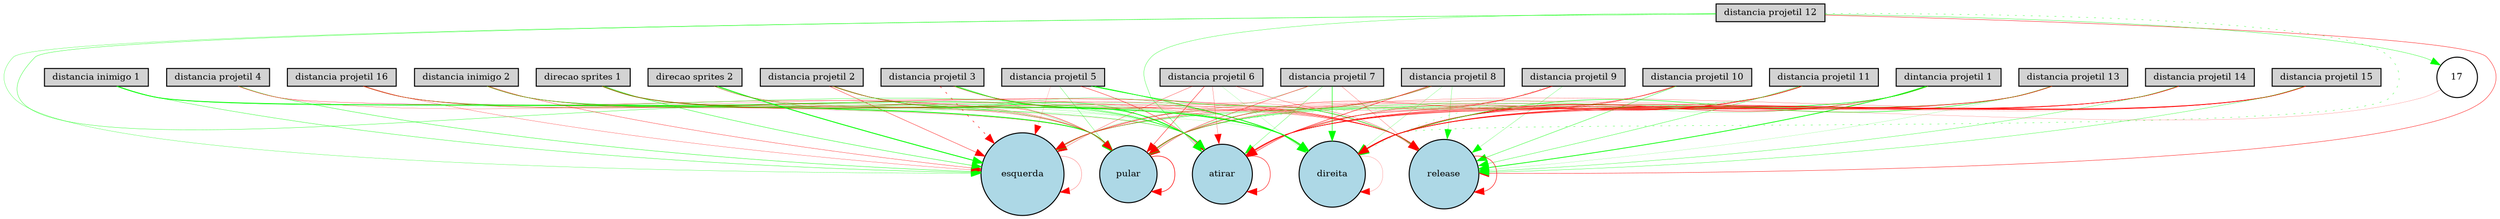 digraph {
	node [fontsize=9 height=0.2 shape=circle width=0.2]
	"dintancia projetil 1" [fillcolor=lightgray shape=box style=filled]
	"distancia projetil 2" [fillcolor=lightgray shape=box style=filled]
	"distancia projetil 3" [fillcolor=lightgray shape=box style=filled]
	"distancia projetil 4" [fillcolor=lightgray shape=box style=filled]
	"distancia projetil 5" [fillcolor=lightgray shape=box style=filled]
	"distancia projetil 6" [fillcolor=lightgray shape=box style=filled]
	"distancia projetil 7" [fillcolor=lightgray shape=box style=filled]
	"distancia projetil 8" [fillcolor=lightgray shape=box style=filled]
	"distancia projetil 9" [fillcolor=lightgray shape=box style=filled]
	"distancia projetil 10" [fillcolor=lightgray shape=box style=filled]
	"distancia projetil 11" [fillcolor=lightgray shape=box style=filled]
	"distancia projetil 12" [fillcolor=lightgray shape=box style=filled]
	"distancia projetil 13" [fillcolor=lightgray shape=box style=filled]
	"distancia projetil 14" [fillcolor=lightgray shape=box style=filled]
	"distancia projetil 15" [fillcolor=lightgray shape=box style=filled]
	"distancia projetil 16" [fillcolor=lightgray shape=box style=filled]
	"distancia inimigo 1" [fillcolor=lightgray shape=box style=filled]
	"distancia inimigo 2" [fillcolor=lightgray shape=box style=filled]
	"direcao sprites 1" [fillcolor=lightgray shape=box style=filled]
	"direcao sprites 2" [fillcolor=lightgray shape=box style=filled]
	esquerda [fillcolor=lightblue style=filled]
	direita [fillcolor=lightblue style=filled]
	pular [fillcolor=lightblue style=filled]
	atirar [fillcolor=lightblue style=filled]
	release [fillcolor=lightblue style=filled]
	17 [fillcolor=white style=filled]
	"dintancia projetil 1" -> esquerda [color=green penwidth=0.263551659748 style=solid]
	"distancia projetil 16" -> atirar [color=green penwidth=0.289098680991 style=solid]
	"distancia projetil 15" -> pular [color=red penwidth=0.201180769567 style=solid]
	"distancia inimigo 2" -> direita [color=green penwidth=0.340629507234 style=solid]
	"distancia projetil 13" -> atirar [color=red penwidth=0.555993898895 style=solid]
	"distancia projetil 8" -> direita [color=green penwidth=0.162685165862 style=solid]
	"distancia projetil 12" -> release [color=red penwidth=0.375510789479 style=solid]
	"distancia projetil 2" -> esquerda [color=red penwidth=0.35121153014 style=solid]
	"distancia projetil 10" -> atirar [color=red penwidth=0.103393383699 style=solid]
	"distancia projetil 5" -> direita [color=green penwidth=0.628150370131 style=solid]
	"distancia projetil 16" -> esquerda [color=red penwidth=0.228377701343 style=solid]
	"distancia inimigo 2" -> pular [color=red penwidth=0.126913198195 style=solid]
	direita -> direita [color=red penwidth=0.150123083131 style=solid]
	"distancia projetil 6" -> direita [color=green penwidth=0.119329497711 style=solid]
	"distancia projetil 3" -> direita [color=red penwidth=0.191556903671 style=solid]
	"direcao sprites 1" -> esquerda [color=green penwidth=0.393901156322 style=solid]
	"distancia projetil 14" -> esquerda [color=red penwidth=0.180743497359 style=solid]
	"distancia projetil 12" -> atirar [color=green penwidth=0.277663421234 style=solid]
	"distancia projetil 11" -> pular [color=green penwidth=0.198326385351 style=dotted]
	"distancia projetil 6" -> pular [color=red penwidth=0.396054980211 style=solid]
	"distancia projetil 2" -> atirar [color=green penwidth=0.383823893436 style=solid]
	"distancia projetil 9" -> atirar [color=red penwidth=0.419327206319 style=solid]
	"distancia projetil 4" -> direita [color=red penwidth=0.193054356726 style=solid]
	"dintancia projetil 1" -> release [color=green penwidth=0.742660532911 style=solid]
	"distancia projetil 3" -> release [color=red penwidth=0.192496611132 style=solid]
	"direcao sprites 2" -> pular [color=red penwidth=0.113150138963 style=solid]
	"direcao sprites 1" -> atirar [color=green penwidth=0.102201703777 style=solid]
	"distancia inimigo 1" -> esquerda [color=green penwidth=0.325646603753 style=solid]
	"distancia projetil 12" -> esquerda [color=green penwidth=0.240816408492 style=solid]
	"distancia projetil 7" -> esquerda [color=green penwidth=0.150842593832 style=solid]
	"dintancia projetil 1" -> direita [color=red penwidth=0.48477240759 style=solid]
	"distancia projetil 16" -> release [color=red penwidth=0.390091220674 style=solid]
	"distancia projetil 15" -> direita [color=red penwidth=0.749590865392 style=solid]
	"distancia projetil 13" -> pular [color=green penwidth=0.298448441372 style=solid]
	"distancia projetil 8" -> pular [color=green penwidth=0.29271014507 style=solid]
	pular -> pular [color=red penwidth=0.573373446897 style=solid]
	"distancia projetil 7" -> atirar [color=green penwidth=0.244705624691 style=solid]
	"distancia projetil 10" -> esquerda [color=red penwidth=0.120971523859 style=solid]
	"distancia projetil 5" -> esquerda [color=red penwidth=0.126459707582 style=solid]
	"distancia projetil 2" -> pular [color=red penwidth=0.324178306762 style=solid]
	"dintancia projetil 1" -> pular [color=green penwidth=0.369555066652 style=solid]
	17 -> direita [color=red penwidth=0.142654369409 style=solid]
	"distancia projetil 16" -> direita [color=green penwidth=0.149028797797 style=solid]
	"direcao sprites 2" -> release [color=red penwidth=0.18205467614 style=solid]
	"distancia projetil 2" -> release [color=red penwidth=0.266071475499 style=solid]
	"distancia inimigo 2" -> atirar [color=green penwidth=0.446543205825 style=solid]
	"distancia projetil 13" -> direita [color=green penwidth=0.472976537732 style=solid]
	"distancia projetil 3" -> esquerda [color=red penwidth=0.507709832555 style=dotted]
	"distancia projetil 12" -> 17 [color=green penwidth=0.309190451438 style=solid]
	"distancia projetil 14" -> direita [color=red penwidth=0.486202131122 style=solid]
	"distancia projetil 7" -> release [color=red penwidth=0.200453984141 style=solid]
	"distancia projetil 11" -> direita [color=red penwidth=0.612062221552 style=solid]
	"distancia projetil 6" -> atirar [color=red penwidth=0.206251904331 style=solid]
	"distancia projetil 9" -> pular [color=red penwidth=0.176484205604 style=solid]
	"distancia projetil 4" -> pular [color=red penwidth=0.21880451725 style=solid]
	"distancia projetil 3" -> atirar [color=green penwidth=0.71009104781 style=solid]
	"direcao sprites 2" -> atirar [color=green penwidth=0.166662599634 style=solid]
	"direcao sprites 1" -> pular [color=red penwidth=0.263848525355 style=solid]
	"distancia projetil 14" -> pular [color=red penwidth=0.102279650884 style=solid]
	"distancia inimigo 1" -> atirar [color=green penwidth=0.342315220468 style=solid]
	"distancia projetil 12" -> direita [color=green penwidth=0.298485352671 style=dotted]
	"distancia projetil 10" -> release [color=green penwidth=0.346344229135 style=solid]
	"distancia projetil 11" -> release [color=green penwidth=0.318928166762 style=solid]
	"distancia projetil 5" -> release [color=green penwidth=0.490279147594 style=solid]
	"distancia projetil 6" -> release [color=red penwidth=0.250393598911 style=solid]
	"distancia projetil 9" -> direita [color=green penwidth=0.187373639552 style=dotted]
	"direcao sprites 2" -> esquerda [color=green penwidth=0.890880834396 style=solid]
	"distancia projetil 15" -> esquerda [color=red penwidth=0.140365655655 style=solid]
	"distancia projetil 8" -> atirar [color=red penwidth=0.448226004109 style=solid]
	"distancia projetil 7" -> pular [color=red penwidth=0.35379683402 style=solid]
	"distancia projetil 10" -> direita [color=red penwidth=0.26905055358 style=solid]
	"distancia projetil 5" -> atirar [color=red penwidth=0.378063532922 style=solid]
	"distancia projetil 9" -> release [color=green penwidth=0.197489637019 style=solid]
	"dintancia projetil 1" -> atirar [color=green penwidth=0.16661558339 style=solid]
	"distancia projetil 16" -> pular [color=red penwidth=0.251948313976 style=solid]
	"distancia projetil 15" -> atirar [color=red penwidth=0.432076455469 style=solid]
	"distancia inimigo 2" -> esquerda [color=red penwidth=0.297687852182 style=solid]
	"distancia projetil 13" -> esquerda [color=red penwidth=0.116915973521 style=solid]
	"distancia projetil 8" -> esquerda [color=red penwidth=0.389148938473 style=solid]
	"distancia projetil 10" -> pular [color=red penwidth=0.303461147818 style=solid]
	"distancia inimigo 1" -> direita [color=green penwidth=0.103643934538 style=solid]
	atirar -> atirar [color=red penwidth=0.457757229735 style=solid]
	"distancia projetil 11" -> esquerda [color=green penwidth=0.208613552058 style=solid]
	"distancia projetil 6" -> esquerda [color=red penwidth=0.260133222748 style=solid]
	release -> release [color=red penwidth=0.500970856012 style=solid]
	"distancia projetil 4" -> atirar [color=red penwidth=0.100839347746 style=solid]
	"distancia projetil 3" -> pular [color=green penwidth=0.195236374106 style=solid]
	"distancia projetil 15" -> release [color=green penwidth=0.282373922334 style=solid]
	"direcao sprites 1" -> direita [color=green penwidth=0.860846493527 style=solid]
	esquerda -> esquerda [color=red penwidth=0.205891859858 style=solid]
	"distancia projetil 14" -> atirar [color=red penwidth=0.478876250341 style=solid]
	"distancia inimigo 1" -> pular [color=green penwidth=0.818728291684 style=solid]
	"distancia projetil 12" -> pular [color=green penwidth=0.306168689522 style=solid]
	"distancia projetil 2" -> direita [color=green penwidth=0.234897737842 style=solid]
	"distancia projetil 11" -> atirar [color=red penwidth=0.268321536688 style=solid]
	"distancia projetil 9" -> esquerda [color=red penwidth=0.16291846662 style=solid]
	"distancia projetil 4" -> esquerda [color=green penwidth=0.360337400998 style=solid]
	"direcao sprites 2" -> direita [color=green penwidth=0.220478163929 style=solid]
	"distancia inimigo 2" -> release [color=red penwidth=0.238366567061 style=solid]
	"direcao sprites 1" -> release [color=red penwidth=0.345562933979 style=solid]
	"distancia projetil 13" -> release [color=green penwidth=0.126280407196 style=solid]
	"distancia projetil 14" -> release [color=green penwidth=0.280311847339 style=solid]
	"distancia projetil 8" -> release [color=green penwidth=0.205380821933 style=solid]
	"distancia projetil 7" -> direita [color=green penwidth=0.532936669868 style=solid]
	"distancia projetil 5" -> pular [color=green penwidth=0.24321358439 style=solid]
}
